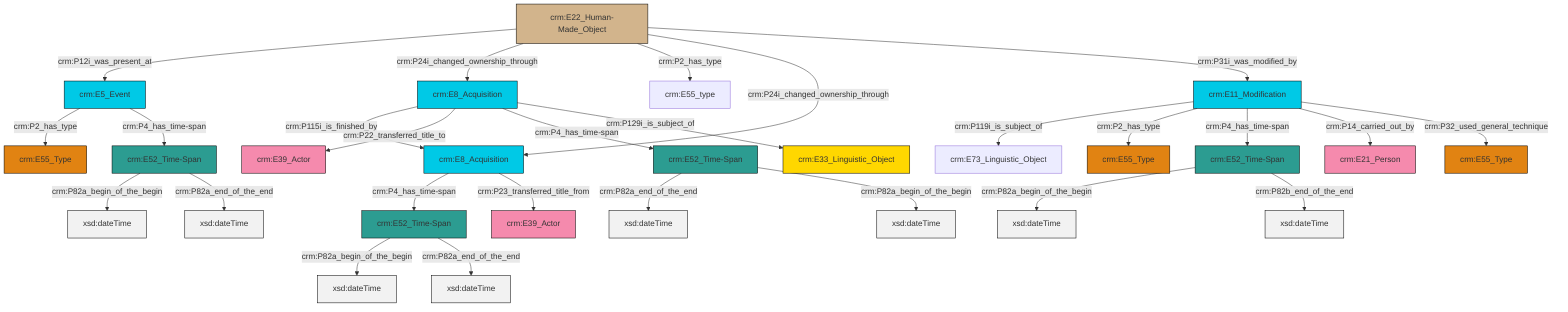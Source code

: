 graph TD
classDef Literal fill:#f2f2f2,stroke:#000000;
classDef CRM_Entity fill:#FFFFFF,stroke:#000000;
classDef Temporal_Entity fill:#00C9E6, stroke:#000000;
classDef Type fill:#E18312, stroke:#000000;
classDef Time-Span fill:#2C9C91, stroke:#000000;
classDef Appellation fill:#FFEB7F, stroke:#000000;
classDef Place fill:#008836, stroke:#000000;
classDef Persistent_Item fill:#B266B2, stroke:#000000;
classDef Conceptual_Object fill:#FFD700, stroke:#000000;
classDef Physical_Thing fill:#D2B48C, stroke:#000000;
classDef Actor fill:#f58aad, stroke:#000000;
classDef PC_Classes fill:#4ce600, stroke:#000000;
classDef Multi fill:#cccccc,stroke:#000000;

0["crm:E22_Human-Made_Object"]:::Physical_Thing -->|crm:P12i_was_present_at| 1["crm:E5_Event"]:::Temporal_Entity
2["crm:E8_Acquisition"]:::Temporal_Entity -->|crm:P115i_is_finished_by| 3["crm:E8_Acquisition"]:::Temporal_Entity
4["crm:E11_Modification"]:::Temporal_Entity -->|crm:P119i_is_subject_of| 5["crm:E73_Linguistic_Object"]:::Default
0["crm:E22_Human-Made_Object"]:::Physical_Thing -->|crm:P24i_changed_ownership_through| 2["crm:E8_Acquisition"]:::Temporal_Entity
7["crm:E52_Time-Span"]:::Time-Span -->|crm:P82a_begin_of_the_begin| 8[xsd:dateTime]:::Literal
4["crm:E11_Modification"]:::Temporal_Entity -->|crm:P2_has_type| 11["crm:E55_Type"]:::Type
9["crm:E52_Time-Span"]:::Time-Span -->|crm:P82a_end_of_the_end| 13[xsd:dateTime]:::Literal
0["crm:E22_Human-Made_Object"]:::Physical_Thing -->|crm:P2_has_type| 14["crm:E55_type"]:::Default
3["crm:E8_Acquisition"]:::Temporal_Entity -->|crm:P4_has_time-span| 17["crm:E52_Time-Span"]:::Time-Span
9["crm:E52_Time-Span"]:::Time-Span -->|crm:P82a_begin_of_the_begin| 18[xsd:dateTime]:::Literal
24["crm:E52_Time-Span"]:::Time-Span -->|crm:P82a_begin_of_the_begin| 25[xsd:dateTime]:::Literal
17["crm:E52_Time-Span"]:::Time-Span -->|crm:P82a_begin_of_the_begin| 26[xsd:dateTime]:::Literal
1["crm:E5_Event"]:::Temporal_Entity -->|crm:P2_has_type| 15["crm:E55_Type"]:::Type
1["crm:E5_Event"]:::Temporal_Entity -->|crm:P4_has_time-span| 24["crm:E52_Time-Span"]:::Time-Span
2["crm:E8_Acquisition"]:::Temporal_Entity -->|crm:P22_transferred_title_to| 29["crm:E39_Actor"]:::Actor
3["crm:E8_Acquisition"]:::Temporal_Entity -->|crm:P23_transferred_title_from| 30["crm:E39_Actor"]:::Actor
7["crm:E52_Time-Span"]:::Time-Span -->|crm:P82b_end_of_the_end| 31[xsd:dateTime]:::Literal
0["crm:E22_Human-Made_Object"]:::Physical_Thing -->|crm:P24i_changed_ownership_through| 3["crm:E8_Acquisition"]:::Temporal_Entity
2["crm:E8_Acquisition"]:::Temporal_Entity -->|crm:P4_has_time-span| 9["crm:E52_Time-Span"]:::Time-Span
0["crm:E22_Human-Made_Object"]:::Physical_Thing -->|crm:P31i_was_modified_by| 4["crm:E11_Modification"]:::Temporal_Entity
2["crm:E8_Acquisition"]:::Temporal_Entity -->|crm:P129i_is_subject_of| 22["crm:E33_Linguistic_Object"]:::Conceptual_Object
4["crm:E11_Modification"]:::Temporal_Entity -->|crm:P4_has_time-span| 7["crm:E52_Time-Span"]:::Time-Span
4["crm:E11_Modification"]:::Temporal_Entity -->|crm:P14_carried_out_by| 39["crm:E21_Person"]:::Actor
24["crm:E52_Time-Span"]:::Time-Span -->|crm:P82a_end_of_the_end| 40[xsd:dateTime]:::Literal
17["crm:E52_Time-Span"]:::Time-Span -->|crm:P82a_end_of_the_end| 41[xsd:dateTime]:::Literal
4["crm:E11_Modification"]:::Temporal_Entity -->|crm:P32_used_general_technique| 20["crm:E55_Type"]:::Type